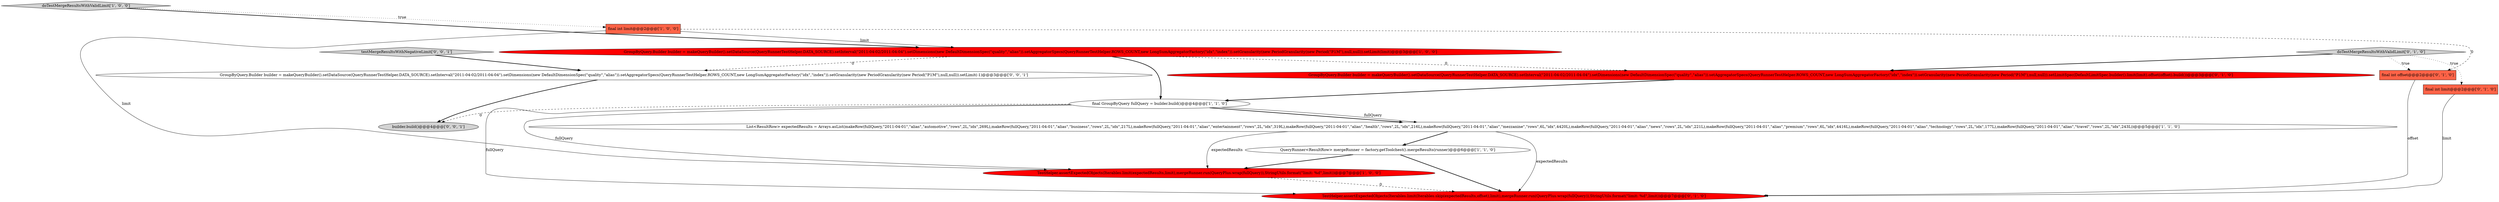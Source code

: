 digraph {
0 [style = filled, label = "doTestMergeResultsWithValidLimit['1', '0', '0']", fillcolor = lightgray, shape = diamond image = "AAA0AAABBB1BBB"];
9 [style = filled, label = "doTestMergeResultsWithValidLimit['0', '1', '0']", fillcolor = lightgray, shape = diamond image = "AAA0AAABBB2BBB"];
11 [style = filled, label = "TestHelper.assertExpectedObjects(Iterables.limit(Iterables.skip(expectedResults,offset),limit),mergeRunner.run(QueryPlus.wrap(fullQuery)),StringUtils.format(\"limit: %d\",limit))@@@7@@@['0', '1', '0']", fillcolor = red, shape = ellipse image = "AAA1AAABBB2BBB"];
5 [style = filled, label = "final GroupByQuery fullQuery = builder.build()@@@4@@@['1', '1', '0']", fillcolor = white, shape = ellipse image = "AAA0AAABBB1BBB"];
13 [style = filled, label = "GroupByQuery.Builder builder = makeQueryBuilder().setDataSource(QueryRunnerTestHelper.DATA_SOURCE).setInterval(\"2011-04-02/2011-04-04\").setDimensions(new DefaultDimensionSpec(\"quality\",\"alias\")).setAggregatorSpecs(QueryRunnerTestHelper.ROWS_COUNT,new LongSumAggregatorFactory(\"idx\",\"index\")).setGranularity(new PeriodGranularity(new Period(\"P1M\"),null,null)).setLimit(-1)@@@3@@@['0', '0', '1']", fillcolor = white, shape = ellipse image = "AAA0AAABBB3BBB"];
2 [style = filled, label = "final int limit@@@2@@@['1', '0', '0']", fillcolor = tomato, shape = box image = "AAA1AAABBB1BBB"];
4 [style = filled, label = "TestHelper.assertExpectedObjects(Iterables.limit(expectedResults,limit),mergeRunner.run(QueryPlus.wrap(fullQuery)),StringUtils.format(\"limit: %d\",limit))@@@7@@@['1', '0', '0']", fillcolor = red, shape = ellipse image = "AAA1AAABBB1BBB"];
6 [style = filled, label = "QueryRunner<ResultRow> mergeRunner = factory.getToolchest().mergeResults(runner)@@@6@@@['1', '1', '0']", fillcolor = white, shape = ellipse image = "AAA0AAABBB1BBB"];
12 [style = filled, label = "builder.build()@@@4@@@['0', '0', '1']", fillcolor = lightgray, shape = ellipse image = "AAA0AAABBB3BBB"];
14 [style = filled, label = "testMergeResultsWithNegativeLimit['0', '0', '1']", fillcolor = lightgray, shape = diamond image = "AAA0AAABBB3BBB"];
3 [style = filled, label = "List<ResultRow> expectedResults = Arrays.asList(makeRow(fullQuery,\"2011-04-01\",\"alias\",\"automotive\",\"rows\",2L,\"idx\",269L),makeRow(fullQuery,\"2011-04-01\",\"alias\",\"business\",\"rows\",2L,\"idx\",217L),makeRow(fullQuery,\"2011-04-01\",\"alias\",\"entertainment\",\"rows\",2L,\"idx\",319L),makeRow(fullQuery,\"2011-04-01\",\"alias\",\"health\",\"rows\",2L,\"idx\",216L),makeRow(fullQuery,\"2011-04-01\",\"alias\",\"mezzanine\",\"rows\",6L,\"idx\",4420L),makeRow(fullQuery,\"2011-04-01\",\"alias\",\"news\",\"rows\",2L,\"idx\",221L),makeRow(fullQuery,\"2011-04-01\",\"alias\",\"premium\",\"rows\",6L,\"idx\",4416L),makeRow(fullQuery,\"2011-04-01\",\"alias\",\"technology\",\"rows\",2L,\"idx\",177L),makeRow(fullQuery,\"2011-04-01\",\"alias\",\"travel\",\"rows\",2L,\"idx\",243L))@@@5@@@['1', '1', '0']", fillcolor = white, shape = ellipse image = "AAA0AAABBB1BBB"];
1 [style = filled, label = "GroupByQuery.Builder builder = makeQueryBuilder().setDataSource(QueryRunnerTestHelper.DATA_SOURCE).setInterval(\"2011-04-02/2011-04-04\").setDimensions(new DefaultDimensionSpec(\"quality\",\"alias\")).setAggregatorSpecs(QueryRunnerTestHelper.ROWS_COUNT,new LongSumAggregatorFactory(\"idx\",\"index\")).setGranularity(new PeriodGranularity(new Period(\"P1M\"),null,null)).setLimit(limit)@@@3@@@['1', '0', '0']", fillcolor = red, shape = ellipse image = "AAA1AAABBB1BBB"];
10 [style = filled, label = "final int offset@@@2@@@['0', '1', '0']", fillcolor = tomato, shape = box image = "AAA1AAABBB2BBB"];
7 [style = filled, label = "final int limit@@@2@@@['0', '1', '0']", fillcolor = tomato, shape = box image = "AAA0AAABBB2BBB"];
8 [style = filled, label = "GroupByQuery.Builder builder = makeQueryBuilder().setDataSource(QueryRunnerTestHelper.DATA_SOURCE).setInterval(\"2011-04-02/2011-04-04\").setDimensions(new DefaultDimensionSpec(\"quality\",\"alias\")).setAggregatorSpecs(QueryRunnerTestHelper.ROWS_COUNT,new LongSumAggregatorFactory(\"idx\",\"index\")).setGranularity(new PeriodGranularity(new Period(\"P1M\"),null,null)).setLimitSpec(DefaultLimitSpec.builder().limit(limit).offset(offset).build())@@@3@@@['0', '1', '0']", fillcolor = red, shape = ellipse image = "AAA1AAABBB2BBB"];
3->11 [style = solid, label="expectedResults"];
1->5 [style = bold, label=""];
5->3 [style = bold, label=""];
5->12 [style = dashed, label="0"];
2->1 [style = solid, label="limit"];
7->11 [style = solid, label="limit"];
2->4 [style = solid, label="limit"];
5->11 [style = solid, label="fullQuery"];
3->6 [style = bold, label=""];
9->8 [style = bold, label=""];
2->10 [style = dashed, label="0"];
1->13 [style = dashed, label="0"];
6->4 [style = bold, label=""];
3->4 [style = solid, label="expectedResults"];
5->3 [style = solid, label="fullQuery"];
13->12 [style = bold, label=""];
5->4 [style = solid, label="fullQuery"];
8->5 [style = bold, label=""];
0->1 [style = bold, label=""];
6->11 [style = bold, label=""];
1->8 [style = dashed, label="0"];
14->13 [style = bold, label=""];
0->2 [style = dotted, label="true"];
9->7 [style = dotted, label="true"];
4->11 [style = dashed, label="0"];
9->10 [style = dotted, label="true"];
10->11 [style = solid, label="offset"];
}
